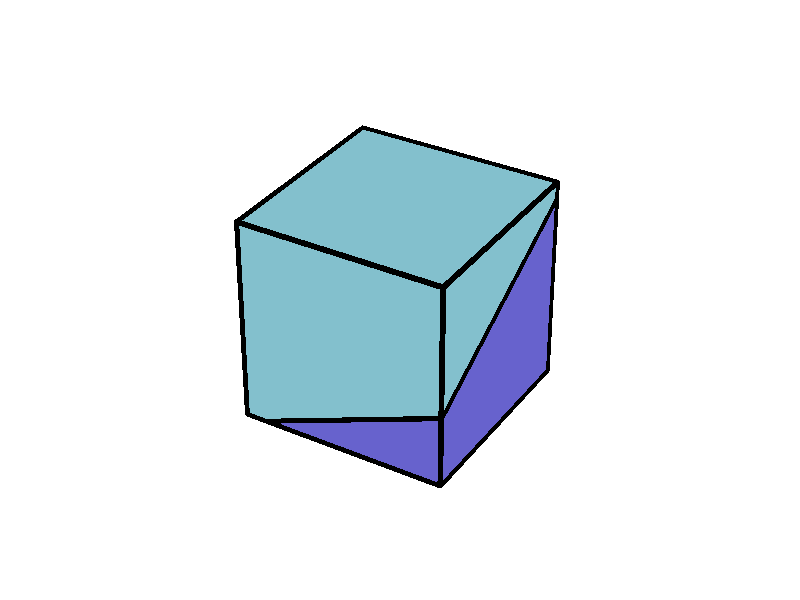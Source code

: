 #version 3.7;
#include "shapes.inc"
background {color rgb<1.000000,1.000000,1.000000>}
camera {
perspective
right x*image_width/image_height
location <3.962000, 4.827000, -5.270000>
look_at <0.500000, 0.500000, 0.500000>
angle 25.000000
sky <0.000000, 1.000000, 0.000000>
}
light_source { <3.962000, 4.827000, -5.270000> rgb<1.000000, 1.000000, 1.000000> shadowless}

global_settings { assumed_gamma 2.2 }
union {

#declare grainface0 =
  texture { pigment { rgbt <0.403922,0.384314,0.800000,0.000000> } finish {ambient 0.600000 diffuse 0.600000 reflection 0.000000} }
// poly face 1
triangle {<                 0,                 1,                 0>,
          <                -0,    0.072876995892,                -0>,
          <                -0,                 1,    0.523792986818>
            texture { grainface0 }
  }
#declare grainface1 =
  texture { pigment { rgbt <0.403922,0.384314,0.800000,0.000000> } finish {ambient 0.600000 diffuse 0.600000 reflection 0.000000} }
// poly face 2
triangle {<                 1,                 0,                 0>,
          <                 1,                 1,                 0>,
          <                 1,                 1,    0.921109989703>
            texture { grainface1 }
  }
triangle {<                 1,                 1,    0.921109989703>,
          <                 1,                -0,    0.356143977106>,
          <                 1,                 0,                 0>
            texture { grainface1 }
  }
#declare grainface2 =
  texture { pigment { rgbt <0.403922,0.384314,0.800000,0.000000> } finish {ambient 0.600000 diffuse 0.600000 reflection 0.000000} }
// poly face 3
triangle {<                 1,                 0,                 0>,
          <                 1,                -0,    0.356143977106>,
          <    0.103627646137,                -0,                -0>
            texture { grainface2 }
  }
#declare grainface3 =
  texture { pigment { rgbt <0.403922,0.384314,0.800000,0.000000> } finish {ambient 0.600000 diffuse 0.600000 reflection 0.000000} }
// poly face 4
triangle {<                 1,                 1,                 0>,
          <                 0,                 1,                 0>,
          <                -0,                 1,    0.523792986818>
            texture { grainface3 }
  }
triangle {<                -0,                 1,    0.523792986818>,
          <                 1,                 1,    0.921109989703>,
          <                 1,                 1,                 0>
            texture { grainface3 }
  }
#declare grainface4 =
  texture { pigment { rgbt <0.403922,0.384314,0.800000,0.000000> } finish {ambient 0.600000 diffuse 0.600000 reflection 0.000000} }
// poly face 5
triangle {<                 0,                 1,                 0>,
          <                 1,                 1,                 0>,
          <                 1,                 0,                 0>
            texture { grainface4 }
  }
triangle {<                 1,                 0,                 0>,
          <    0.103627646137,                -0,                -0>,
          <                -0,    0.072876995892,                -0>
            texture { grainface4 }
  }
triangle {<                 1,                 0,                 0>,
          <                -0,    0.072876995892,                -0>,
          <                 0,                 1,                 0>
            texture { grainface4 }
  }
#declare grainface5 =
  texture { pigment { rgbt <0.454902,0.564706,0.800000,0.000000> } finish {ambient 0.600000 diffuse 0.600000 reflection 0.000000} }
// poly face 6
triangle {<                -0,    0.072876995892,                -0>,
          <                -0,                 1,    0.523792986818>,
          <                 1,                 1,    0.921109989703>
            texture { grainface5 }
  }
triangle {<                 1,                 1,    0.921109989703>,
          <                 1,                -0,    0.356143977106>,
          <    0.103627646137,                -0,                -0>
            texture { grainface5 }
  }
triangle {<                 1,                 1,    0.921109989703>,
          <    0.103627646137,                -0,                -0>,
          <                -0,    0.072876995892,                -0>
            texture { grainface5 }
  }
#declare grainface6 =
  texture { pigment { rgbt <0.509804,0.749020,0.800000,0.000000> } finish {ambient 0.600000 diffuse 0.600000 reflection 0.000000} }
// poly face 7
triangle {<                 0,                 0,                 0>,
          <                 0,                 0,                 1>,
          <                 0,                 1,                 1>
            texture { grainface6 }
  }
triangle {<                 0,                 1,                 1>,
          <                -0,                 1,    0.523792986818>,
          <                -0,    0.072876995892,                -0>
            texture { grainface6 }
  }
triangle {<                 0,                 1,                 1>,
          <                -0,    0.072876995892,                -0>,
          <                 0,                 0,                 0>
            texture { grainface6 }
  }
#declare grainface7 =
  texture { pigment { rgbt <0.509804,0.749020,0.800000,0.000000> } finish {ambient 0.600000 diffuse 0.600000 reflection 0.000000} }
// poly face 8
triangle {<                 1,                 1,                 1>,
          <                 1,                 0,                 1>,
          <                 1,                -0,    0.356143977106>
            texture { grainface7 }
  }
triangle {<                 1,                -0,    0.356143977106>,
          <                 1,                 1,    0.921109989703>,
          <                 1,                 1,                 1>
            texture { grainface7 }
  }
#declare grainface8 =
  texture { pigment { rgbt <0.509804,0.749020,0.800000,0.000000> } finish {ambient 0.600000 diffuse 0.600000 reflection 0.000000} }
// poly face 9
triangle {<                 1,                 0,                 1>,
          <                 0,                 0,                 1>,
          <                 0,                 0,                 0>
            texture { grainface8 }
  }
triangle {<                 0,                 0,                 0>,
          <    0.103627646137,                -0,                -0>,
          <                 1,                -0,    0.356143977106>
            texture { grainface8 }
  }
triangle {<                 0,                 0,                 0>,
          <                 1,                -0,    0.356143977106>,
          <                 1,                 0,                 1>
            texture { grainface8 }
  }
#declare grainface9 =
  texture { pigment { rgbt <0.509804,0.749020,0.800000,0.000000> } finish {ambient 0.600000 diffuse 0.600000 reflection 0.000000} }
// poly face 10
triangle {<                 0,                 1,                 1>,
          <                 1,                 1,                 1>,
          <                 1,                 1,    0.921109989703>
            texture { grainface9 }
  }
triangle {<                 1,                 1,    0.921109989703>,
          <                -0,                 1,    0.523792986818>,
          <                 0,                 1,                 1>
            texture { grainface9 }
  }
#declare grainface10 =
  texture { pigment { rgbt <0.509804,0.749020,0.800000,0.000000> } finish {ambient 0.600000 diffuse 0.600000 reflection 0.000000} }
// poly face 11
triangle {<                 0,                 0,                 0>,
          <                -0,    0.072876995892,                -0>,
          <    0.103627646137,                -0,                -0>
            texture { grainface10 }
  }
#declare grainface11 =
  texture { pigment { rgbt <0.509804,0.749020,0.800000,0.000000> } finish {ambient 0.600000 diffuse 0.600000 reflection 0.000000} }
// poly face 12
triangle {<                 1,                 0,                 1>,
          <                 1,                 1,                 1>,
          <                 0,                 1,                 1>
            texture { grainface11 }
  }
triangle {<                 0,                 1,                 1>,
          <                 0,                 0,                 1>,
          <                 1,                 0,                 1>
            texture { grainface11 }
  }
#declare edge1 =
  texture { pigment { rgbt <0.000000,0.000000,0.000000,0.000000> } finish {ambient 0.600000 diffuse 0.600000 reflection 0.000000} }
    cylinder {<                 0,                 1,                 0>,
              <                -0,    0.072876995892,                -0>,
              0.0118902753116875
    texture { edge1 }
  }
    sphere {<                 0,                 1,                 0>,
              0.0118902753116875
    texture { edge1 }
  }
    sphere {<                -0,    0.072876995892,                -0>,
              0.0118902753116875
    texture { edge1 }
  }
#declare edge2 =
  texture { pigment { rgbt <0.000000,0.000000,0.000000,0.000000> } finish {ambient 0.600000 diffuse 0.600000 reflection 0.000000} }
    cylinder {<                -0,    0.072876995892,                -0>,
              <                -0,                 1,    0.523792986818>,
              0.0118902753116875
    texture { edge2 }
  }
    sphere {<                -0,    0.072876995892,                -0>,
              0.0118902753116875
    texture { edge2 }
  }
    sphere {<                -0,                 1,    0.523792986818>,
              0.0118902753116875
    texture { edge2 }
  }
#declare edge3 =
  texture { pigment { rgbt <0.000000,0.000000,0.000000,0.000000> } finish {ambient 0.600000 diffuse 0.600000 reflection 0.000000} }
    cylinder {<                -0,                 1,    0.523792986818>,
              <                 0,                 1,                 0>,
              0.0118902753116875
    texture { edge3 }
  }
    sphere {<                -0,                 1,    0.523792986818>,
              0.0118902753116875
    texture { edge3 }
  }
    sphere {<                 0,                 1,                 0>,
              0.0118902753116875
    texture { edge3 }
  }
#declare edge4 =
  texture { pigment { rgbt <0.000000,0.000000,0.000000,0.000000> } finish {ambient 0.600000 diffuse 0.600000 reflection 0.000000} }
    cylinder {<                 1,                 0,                 0>,
              <                 1,                 1,                 0>,
              0.0118902753116875
    texture { edge4 }
  }
    sphere {<                 1,                 0,                 0>,
              0.0118902753116875
    texture { edge4 }
  }
    sphere {<                 1,                 1,                 0>,
              0.0118902753116875
    texture { edge4 }
  }
#declare edge5 =
  texture { pigment { rgbt <0.000000,0.000000,0.000000,0.000000> } finish {ambient 0.600000 diffuse 0.600000 reflection 0.000000} }
    cylinder {<                 1,                 1,                 0>,
              <                 1,                 1,    0.921109989703>,
              0.0118902753116875
    texture { edge5 }
  }
    sphere {<                 1,                 1,                 0>,
              0.0118902753116875
    texture { edge5 }
  }
    sphere {<                 1,                 1,    0.921109989703>,
              0.0118902753116875
    texture { edge5 }
  }
#declare edge6 =
  texture { pigment { rgbt <0.000000,0.000000,0.000000,0.000000> } finish {ambient 0.600000 diffuse 0.600000 reflection 0.000000} }
    cylinder {<                 1,                 1,    0.921109989703>,
              <                 1,                -0,    0.356143977106>,
              0.0118902753116875
    texture { edge6 }
  }
    sphere {<                 1,                 1,    0.921109989703>,
              0.0118902753116875
    texture { edge6 }
  }
    sphere {<                 1,                -0,    0.356143977106>,
              0.0118902753116875
    texture { edge6 }
  }
#declare edge7 =
  texture { pigment { rgbt <0.000000,0.000000,0.000000,0.000000> } finish {ambient 0.600000 diffuse 0.600000 reflection 0.000000} }
    cylinder {<                 1,                -0,    0.356143977106>,
              <                 1,                 0,                 0>,
              0.0118902753116875
    texture { edge7 }
  }
    sphere {<                 1,                -0,    0.356143977106>,
              0.0118902753116875
    texture { edge7 }
  }
    sphere {<                 1,                 0,                 0>,
              0.0118902753116875
    texture { edge7 }
  }
#declare edge8 =
  texture { pigment { rgbt <0.000000,0.000000,0.000000,0.000000> } finish {ambient 0.600000 diffuse 0.600000 reflection 0.000000} }
    cylinder {<                 1,                -0,    0.356143977106>,
              <    0.103627646137,                -0,                -0>,
              0.0118902753116875
    texture { edge8 }
  }
    sphere {<                 1,                -0,    0.356143977106>,
              0.0118902753116875
    texture { edge8 }
  }
    sphere {<    0.103627646137,                -0,                -0>,
              0.0118902753116875
    texture { edge8 }
  }
#declare edge9 =
  texture { pigment { rgbt <0.000000,0.000000,0.000000,0.000000> } finish {ambient 0.600000 diffuse 0.600000 reflection 0.000000} }
    cylinder {<    0.103627646137,                -0,                -0>,
              <                 1,                 0,                 0>,
              0.0118902753116875
    texture { edge9 }
  }
    sphere {<    0.103627646137,                -0,                -0>,
              0.0118902753116875
    texture { edge9 }
  }
    sphere {<                 1,                 0,                 0>,
              0.0118902753116875
    texture { edge9 }
  }
#declare edge10 =
  texture { pigment { rgbt <0.000000,0.000000,0.000000,0.000000> } finish {ambient 0.600000 diffuse 0.600000 reflection 0.000000} }
    cylinder {<                 1,                 1,                 0>,
              <                 0,                 1,                 0>,
              0.0118902753116875
    texture { edge10 }
  }
    sphere {<                 1,                 1,                 0>,
              0.0118902753116875
    texture { edge10 }
  }
    sphere {<                 0,                 1,                 0>,
              0.0118902753116875
    texture { edge10 }
  }
#declare edge11 =
  texture { pigment { rgbt <0.000000,0.000000,0.000000,0.000000> } finish {ambient 0.600000 diffuse 0.600000 reflection 0.000000} }
    cylinder {<                -0,                 1,    0.523792986818>,
              <                 1,                 1,    0.921109989703>,
              0.0118902753116875
    texture { edge11 }
  }
    sphere {<                -0,                 1,    0.523792986818>,
              0.0118902753116875
    texture { edge11 }
  }
    sphere {<                 1,                 1,    0.921109989703>,
              0.0118902753116875
    texture { edge11 }
  }
#declare edge12 =
  texture { pigment { rgbt <0.000000,0.000000,0.000000,0.000000> } finish {ambient 0.600000 diffuse 0.600000 reflection 0.000000} }
    cylinder {<    0.103627646137,                -0,                -0>,
              <                -0,    0.072876995892,                -0>,
              0.0118902753116875
    texture { edge12 }
  }
    sphere {<    0.103627646137,                -0,                -0>,
              0.0118902753116875
    texture { edge12 }
  }
    sphere {<                -0,    0.072876995892,                -0>,
              0.0118902753116875
    texture { edge12 }
  }
#declare edge13 =
  texture { pigment { rgbt <0.000000,0.000000,0.000000,0.000000> } finish {ambient 0.600000 diffuse 0.600000 reflection 0.000000} }
    cylinder {<                 0,                 0,                 0>,
              <                 0,                 0,                 1>,
              0.0118902753116875
    texture { edge13 }
  }
    sphere {<                 0,                 0,                 0>,
              0.0118902753116875
    texture { edge13 }
  }
    sphere {<                 0,                 0,                 1>,
              0.0118902753116875
    texture { edge13 }
  }
#declare edge14 =
  texture { pigment { rgbt <0.000000,0.000000,0.000000,0.000000> } finish {ambient 0.600000 diffuse 0.600000 reflection 0.000000} }
    cylinder {<                 0,                 0,                 1>,
              <                 0,                 1,                 1>,
              0.0118902753116875
    texture { edge14 }
  }
    sphere {<                 0,                 0,                 1>,
              0.0118902753116875
    texture { edge14 }
  }
    sphere {<                 0,                 1,                 1>,
              0.0118902753116875
    texture { edge14 }
  }
#declare edge15 =
  texture { pigment { rgbt <0.000000,0.000000,0.000000,0.000000> } finish {ambient 0.600000 diffuse 0.600000 reflection 0.000000} }
    cylinder {<                 0,                 1,                 1>,
              <                -0,                 1,    0.523792986818>,
              0.0118902753116875
    texture { edge15 }
  }
    sphere {<                 0,                 1,                 1>,
              0.0118902753116875
    texture { edge15 }
  }
    sphere {<                -0,                 1,    0.523792986818>,
              0.0118902753116875
    texture { edge15 }
  }
#declare edge16 =
  texture { pigment { rgbt <0.000000,0.000000,0.000000,0.000000> } finish {ambient 0.600000 diffuse 0.600000 reflection 0.000000} }
    cylinder {<                -0,    0.072876995892,                -0>,
              <                 0,                 0,                 0>,
              0.0118902753116875
    texture { edge16 }
  }
    sphere {<                -0,    0.072876995892,                -0>,
              0.0118902753116875
    texture { edge16 }
  }
    sphere {<                 0,                 0,                 0>,
              0.0118902753116875
    texture { edge16 }
  }
#declare edge17 =
  texture { pigment { rgbt <0.000000,0.000000,0.000000,0.000000> } finish {ambient 0.600000 diffuse 0.600000 reflection 0.000000} }
    cylinder {<                 1,                 1,                 1>,
              <                 1,                 0,                 1>,
              0.0118902753116875
    texture { edge17 }
  }
    sphere {<                 1,                 1,                 1>,
              0.0118902753116875
    texture { edge17 }
  }
    sphere {<                 1,                 0,                 1>,
              0.0118902753116875
    texture { edge17 }
  }
#declare edge18 =
  texture { pigment { rgbt <0.000000,0.000000,0.000000,0.000000> } finish {ambient 0.600000 diffuse 0.600000 reflection 0.000000} }
    cylinder {<                 1,                 0,                 1>,
              <                 1,                -0,    0.356143977106>,
              0.0118902753116875
    texture { edge18 }
  }
    sphere {<                 1,                 0,                 1>,
              0.0118902753116875
    texture { edge18 }
  }
    sphere {<                 1,                -0,    0.356143977106>,
              0.0118902753116875
    texture { edge18 }
  }
#declare edge19 =
  texture { pigment { rgbt <0.000000,0.000000,0.000000,0.000000> } finish {ambient 0.600000 diffuse 0.600000 reflection 0.000000} }
    cylinder {<                 1,                 1,    0.921109989703>,
              <                 1,                 1,                 1>,
              0.0118902753116875
    texture { edge19 }
  }
    sphere {<                 1,                 1,    0.921109989703>,
              0.0118902753116875
    texture { edge19 }
  }
    sphere {<                 1,                 1,                 1>,
              0.0118902753116875
    texture { edge19 }
  }
#declare edge20 =
  texture { pigment { rgbt <0.000000,0.000000,0.000000,0.000000> } finish {ambient 0.600000 diffuse 0.600000 reflection 0.000000} }
    cylinder {<                 1,                 0,                 1>,
              <                 0,                 0,                 1>,
              0.0118902753116875
    texture { edge20 }
  }
    sphere {<                 1,                 0,                 1>,
              0.0118902753116875
    texture { edge20 }
  }
    sphere {<                 0,                 0,                 1>,
              0.0118902753116875
    texture { edge20 }
  }
#declare edge21 =
  texture { pigment { rgbt <0.000000,0.000000,0.000000,0.000000> } finish {ambient 0.600000 diffuse 0.600000 reflection 0.000000} }
    cylinder {<                 0,                 0,                 0>,
              <    0.103627646137,                -0,                -0>,
              0.0118902753116875
    texture { edge21 }
  }
    sphere {<                 0,                 0,                 0>,
              0.0118902753116875
    texture { edge21 }
  }
    sphere {<    0.103627646137,                -0,                -0>,
              0.0118902753116875
    texture { edge21 }
  }
#declare edge22 =
  texture { pigment { rgbt <0.000000,0.000000,0.000000,0.000000> } finish {ambient 0.600000 diffuse 0.600000 reflection 0.000000} }
    cylinder {<                 0,                 1,                 1>,
              <                 1,                 1,                 1>,
              0.0118902753116875
    texture { edge22 }
  }
    sphere {<                 0,                 1,                 1>,
              0.0118902753116875
    texture { edge22 }
  }
    sphere {<                 1,                 1,                 1>,
              0.0118902753116875
    texture { edge22 }
  }
rotate<-90,  0,  0>
scale <  1,  1, -1>
}
